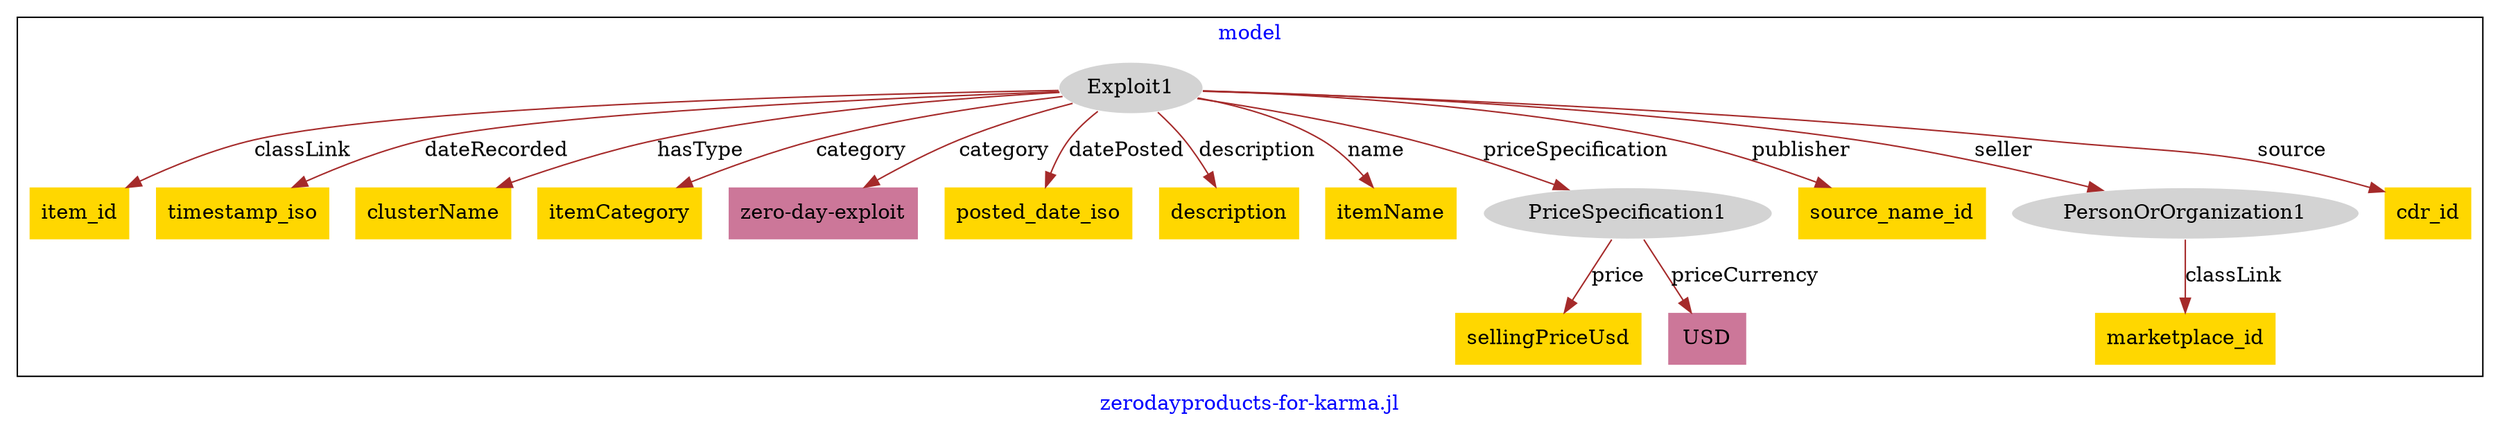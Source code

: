 digraph n0 {
fontcolor="blue"
remincross="true"
label="zerodayproducts-for-karma.jl"
subgraph cluster {
label="model"
n2[style="filled",color="white",fillcolor="lightgray",label="Exploit1"];
n3[shape="plaintext",style="filled",fillcolor="gold",label="item_id"];
n4[shape="plaintext",style="filled",fillcolor="gold",label="timestamp_iso"];
n5[shape="plaintext",style="filled",fillcolor="gold",label="clusterName"];
n6[shape="plaintext",style="filled",fillcolor="gold",label="itemCategory"];
n7[shape="plaintext",style="filled",fillcolor="#CC7799",label="zero-day-exploit"];
n8[shape="plaintext",style="filled",fillcolor="gold",label="posted_date_iso"];
n9[shape="plaintext",style="filled",fillcolor="gold",label="description"];
n10[shape="plaintext",style="filled",fillcolor="gold",label="itemName"];
n11[style="filled",color="white",fillcolor="lightgray",label="PriceSpecification1"];
n12[shape="plaintext",style="filled",fillcolor="gold",label="source_name_id"];
n13[style="filled",color="white",fillcolor="lightgray",label="PersonOrOrganization1"];
n14[shape="plaintext",style="filled",fillcolor="gold",label="cdr_id"];
n15[shape="plaintext",style="filled",fillcolor="gold",label="marketplace_id"];
n16[shape="plaintext",style="filled",fillcolor="gold",label="sellingPriceUsd"];
n17[shape="plaintext",style="filled",fillcolor="#CC7799",label="USD"];
}
n2 -> n3[color="brown",fontcolor="black",label="classLink"]
n2 -> n4[color="brown",fontcolor="black",label="dateRecorded"]
n2 -> n5[color="brown",fontcolor="black",label="hasType"]
n2 -> n6[color="brown",fontcolor="black",label="category"]
n2 -> n7[color="brown",fontcolor="black",label="category"]
n2 -> n8[color="brown",fontcolor="black",label="datePosted"]
n2 -> n9[color="brown",fontcolor="black",label="description"]
n2 -> n10[color="brown",fontcolor="black",label="name"]
n2 -> n11[color="brown",fontcolor="black",label="priceSpecification"]
n2 -> n12[color="brown",fontcolor="black",label="publisher"]
n2 -> n13[color="brown",fontcolor="black",label="seller"]
n2 -> n14[color="brown",fontcolor="black",label="source"]
n13 -> n15[color="brown",fontcolor="black",label="classLink"]
n11 -> n16[color="brown",fontcolor="black",label="price"]
n11 -> n17[color="brown",fontcolor="black",label="priceCurrency"]
}
